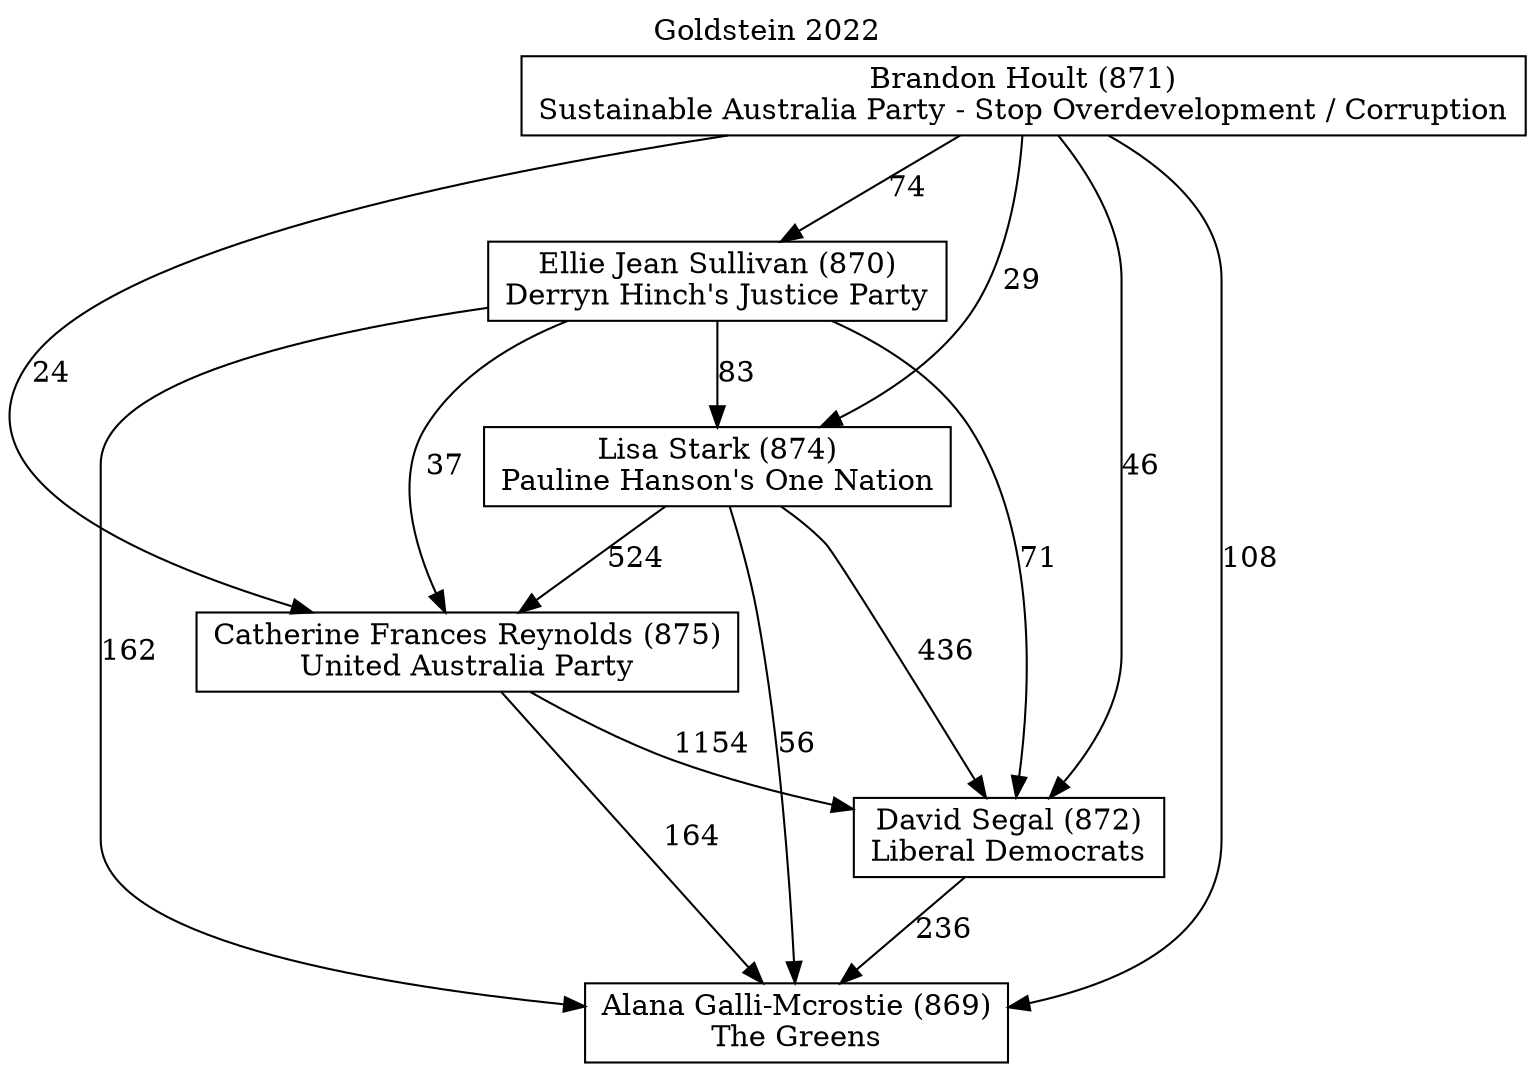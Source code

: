 // House preference flow
digraph "Alana Galli-Mcrostie (869)_Goldstein_2022" {
	graph [label="Goldstein 2022" labelloc=t mclimit=10]
	node [shape=box]
	"Catherine Frances Reynolds (875)" [label="Catherine Frances Reynolds (875)
United Australia Party"]
	"Ellie Jean Sullivan (870)" [label="Ellie Jean Sullivan (870)
Derryn Hinch's Justice Party"]
	"Alana Galli-Mcrostie (869)" [label="Alana Galli-Mcrostie (869)
The Greens"]
	"Lisa Stark (874)" [label="Lisa Stark (874)
Pauline Hanson's One Nation"]
	"Brandon Hoult (871)" [label="Brandon Hoult (871)
Sustainable Australia Party - Stop Overdevelopment / Corruption"]
	"David Segal (872)" [label="David Segal (872)
Liberal Democrats"]
	"Brandon Hoult (871)" -> "Alana Galli-Mcrostie (869)" [label=108]
	"Lisa Stark (874)" -> "David Segal (872)" [label=436]
	"Lisa Stark (874)" -> "Catherine Frances Reynolds (875)" [label=524]
	"Ellie Jean Sullivan (870)" -> "David Segal (872)" [label=71]
	"Catherine Frances Reynolds (875)" -> "Alana Galli-Mcrostie (869)" [label=164]
	"Ellie Jean Sullivan (870)" -> "Lisa Stark (874)" [label=83]
	"Ellie Jean Sullivan (870)" -> "Catherine Frances Reynolds (875)" [label=37]
	"Lisa Stark (874)" -> "Alana Galli-Mcrostie (869)" [label=56]
	"Brandon Hoult (871)" -> "Lisa Stark (874)" [label=29]
	"Catherine Frances Reynolds (875)" -> "David Segal (872)" [label=1154]
	"David Segal (872)" -> "Alana Galli-Mcrostie (869)" [label=236]
	"Brandon Hoult (871)" -> "Ellie Jean Sullivan (870)" [label=74]
	"Brandon Hoult (871)" -> "David Segal (872)" [label=46]
	"Brandon Hoult (871)" -> "Catherine Frances Reynolds (875)" [label=24]
	"Ellie Jean Sullivan (870)" -> "Alana Galli-Mcrostie (869)" [label=162]
}
